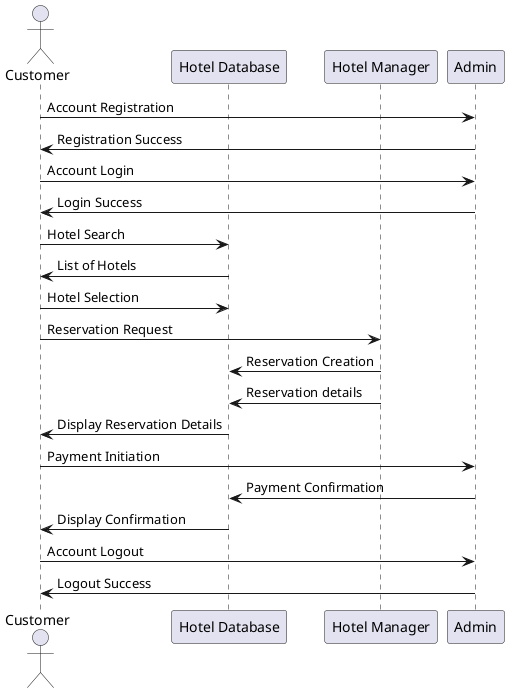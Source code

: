 @startuml
actor Customer
participant "Hotel Database" as DB
participant "Hotel Manager" as Manager
participant "Admin" as Admin

Customer -> Admin: Account Registration
Admin -> Customer: Registration Success

Customer -> Admin: Account Login
Admin -> Customer: Login Success

Customer -> DB: Hotel Search
DB -> Customer: List of Hotels

Customer -> DB: Hotel Selection
Customer -> Manager: Reservation Request
Manager -> DB: Reservation Creation
Manager -> DB: Reservation details
DB -> Customer: Display Reservation Details

Customer -> Admin: Payment Initiation
Admin -> DB: Payment Confirmation
DB -> Customer: Display Confirmation

Customer -> Admin: Account Logout
Admin -> Customer: Logout Success
@enduml
